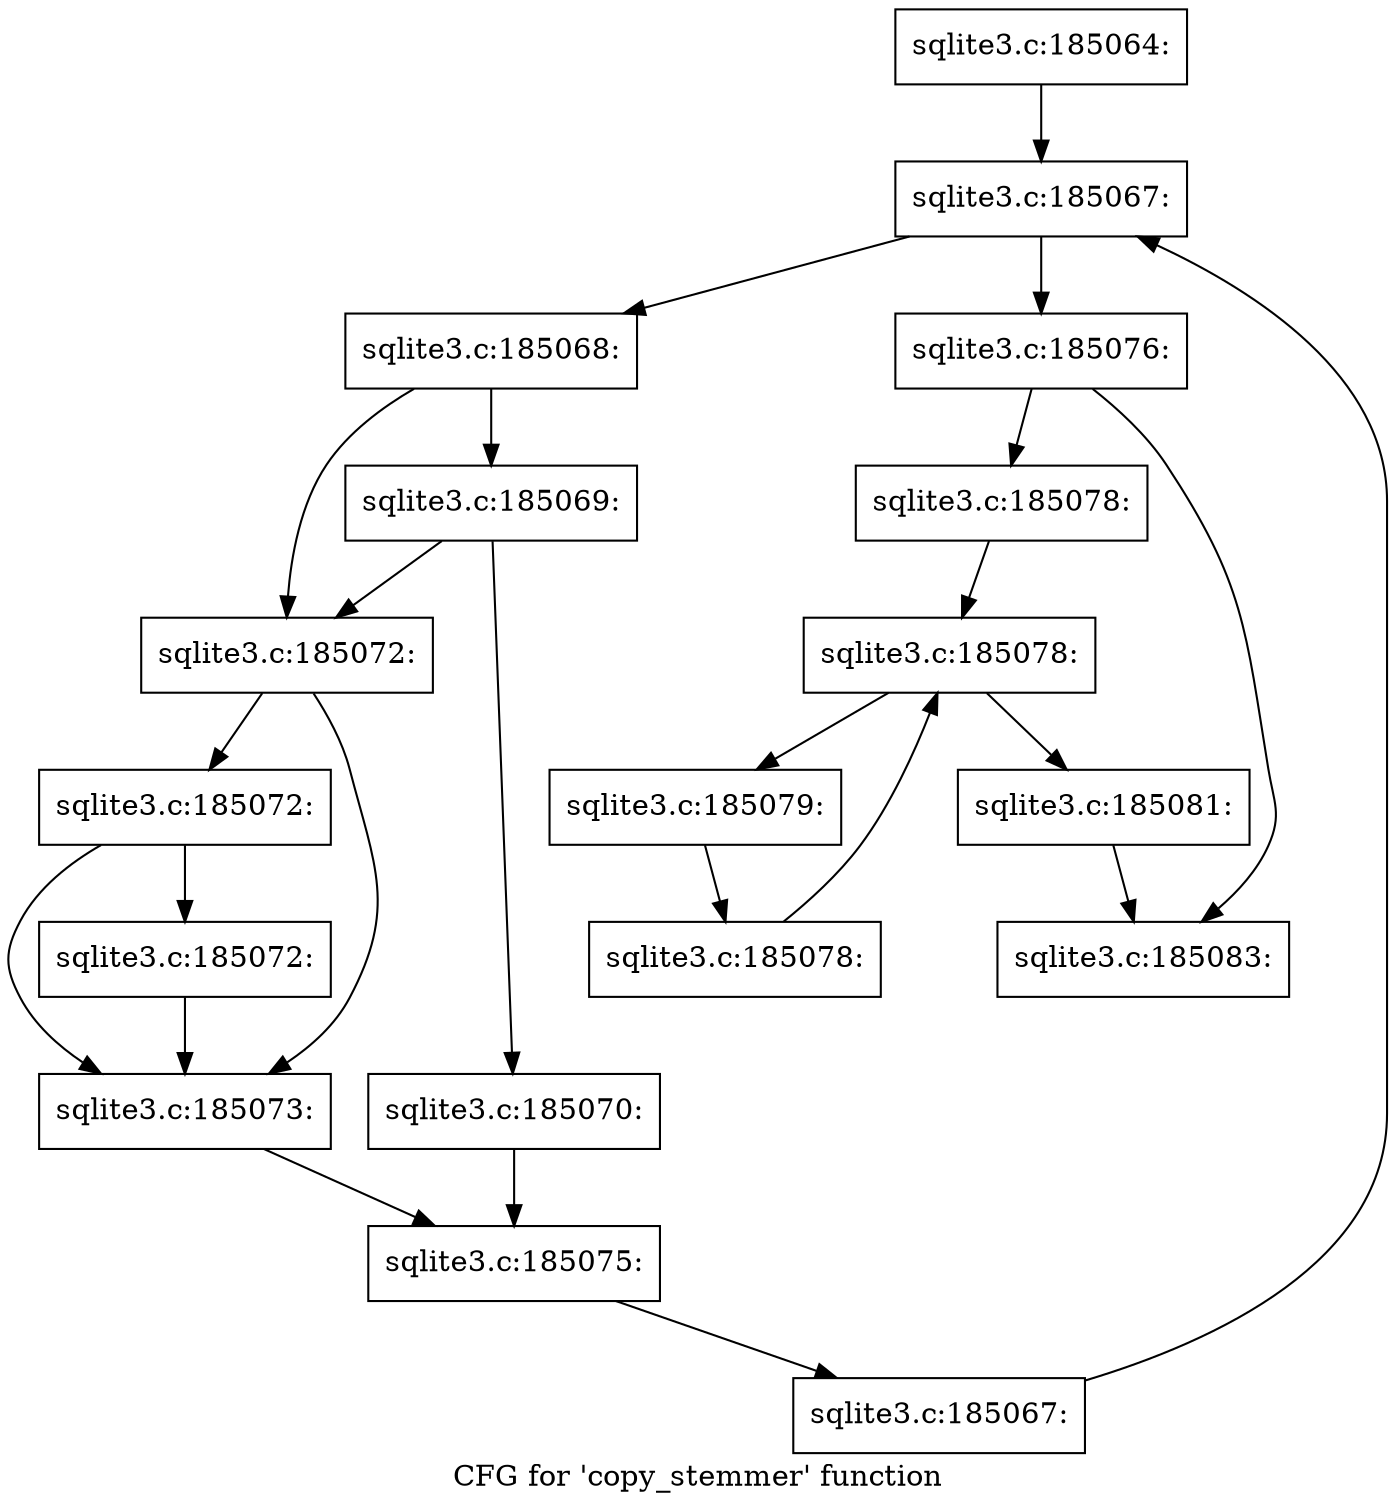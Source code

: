 digraph "CFG for 'copy_stemmer' function" {
	label="CFG for 'copy_stemmer' function";

	Node0x55c0fac7a5b0 [shape=record,label="{sqlite3.c:185064:}"];
	Node0x55c0fac7a5b0 -> Node0x55c0facaa600;
	Node0x55c0facaa600 [shape=record,label="{sqlite3.c:185067:}"];
	Node0x55c0facaa600 -> Node0x55c0facaa820;
	Node0x55c0facaa600 -> Node0x55c0facaa450;
	Node0x55c0facaa820 [shape=record,label="{sqlite3.c:185068:}"];
	Node0x55c0facaa820 -> Node0x55c0facab360;
	Node0x55c0facaa820 -> Node0x55c0facab310;
	Node0x55c0facab360 [shape=record,label="{sqlite3.c:185069:}"];
	Node0x55c0facab360 -> Node0x55c0facab270;
	Node0x55c0facab360 -> Node0x55c0facab310;
	Node0x55c0facab270 [shape=record,label="{sqlite3.c:185070:}"];
	Node0x55c0facab270 -> Node0x55c0facab2c0;
	Node0x55c0facab310 [shape=record,label="{sqlite3.c:185072:}"];
	Node0x55c0facab310 -> Node0x55c0facac2a0;
	Node0x55c0facab310 -> Node0x55c0facac250;
	Node0x55c0facac2a0 [shape=record,label="{sqlite3.c:185072:}"];
	Node0x55c0facac2a0 -> Node0x55c0facac200;
	Node0x55c0facac2a0 -> Node0x55c0facac250;
	Node0x55c0facac200 [shape=record,label="{sqlite3.c:185072:}"];
	Node0x55c0facac200 -> Node0x55c0facac250;
	Node0x55c0facac250 [shape=record,label="{sqlite3.c:185073:}"];
	Node0x55c0facac250 -> Node0x55c0facab2c0;
	Node0x55c0facab2c0 [shape=record,label="{sqlite3.c:185075:}"];
	Node0x55c0facab2c0 -> Node0x55c0facaa790;
	Node0x55c0facaa790 [shape=record,label="{sqlite3.c:185067:}"];
	Node0x55c0facaa790 -> Node0x55c0facaa600;
	Node0x55c0facaa450 [shape=record,label="{sqlite3.c:185076:}"];
	Node0x55c0facaa450 -> Node0x55c0facad6e0;
	Node0x55c0facaa450 -> Node0x55c0facad730;
	Node0x55c0facad6e0 [shape=record,label="{sqlite3.c:185078:}"];
	Node0x55c0facad6e0 -> Node0x55c0facae100;
	Node0x55c0facae100 [shape=record,label="{sqlite3.c:185078:}"];
	Node0x55c0facae100 -> Node0x55c0facae320;
	Node0x55c0facae100 -> Node0x55c0facadc30;
	Node0x55c0facae320 [shape=record,label="{sqlite3.c:185079:}"];
	Node0x55c0facae320 -> Node0x55c0facae290;
	Node0x55c0facae290 [shape=record,label="{sqlite3.c:185078:}"];
	Node0x55c0facae290 -> Node0x55c0facae100;
	Node0x55c0facadc30 [shape=record,label="{sqlite3.c:185081:}"];
	Node0x55c0facadc30 -> Node0x55c0facad730;
	Node0x55c0facad730 [shape=record,label="{sqlite3.c:185083:}"];
}
